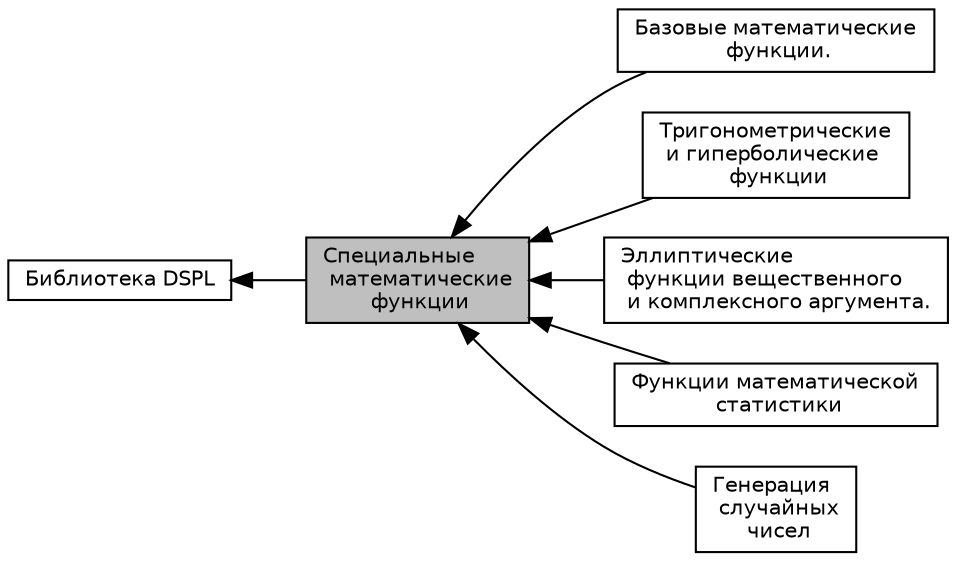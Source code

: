 digraph "Специальные математические функции"
{
  edge [fontname="Helvetica",fontsize="10",labelfontname="Helvetica",labelfontsize="10"];
  node [fontname="Helvetica",fontsize="10",shape=record];
  rankdir=LR;
  Node2 [label="Базовые математические\l функции.",height=0.2,width=0.4,color="black", fillcolor="white", style="filled",URL="$group___s_p_e_c___m_a_t_h___c_o_m_m_o_n___g_r_o_u_p.html"];
  Node3 [label="Тригонометрические\l и гиперболические\l функции",height=0.2,width=0.4,color="black", fillcolor="white", style="filled",URL="$group___s_p_e_c___m_a_t_h___t_r_i_g___g_r_o_u_p.html"];
  Node1 [label="Библиотека DSPL",height=0.2,width=0.4,color="black", fillcolor="white", style="filled",URL="$group___m_a_i_n___g_r_o_u_p.html"];
  Node4 [label="Эллиптические\l функции вещественного\l и комплексного аргумента.",height=0.2,width=0.4,color="black", fillcolor="white", style="filled",URL="$group___s_p_e_c___m_a_t_h___e_l_l_i_p___g_r_o_u_p.html"];
  Node6 [label="Функции математической\l статистики",height=0.2,width=0.4,color="black", fillcolor="white", style="filled",URL="$group___s_p_e_c___m_a_t_h___s_t_a_t___g_r_o_u_p.html"];
  Node0 [label="Специальные\l математические\l функции",height=0.2,width=0.4,color="black", fillcolor="grey75", style="filled", fontcolor="black"];
  Node5 [label="Генерация\l случайных\l чисел",height=0.2,width=0.4,color="black", fillcolor="white", style="filled",URL="$group___s_p_e_c___m_a_t_h___r_a_n_d___g_e_n___g_r_o_u_p.html"];
  Node1->Node0 [shape=plaintext, dir="back", style="solid"];
  Node0->Node2 [shape=plaintext, dir="back", style="solid"];
  Node0->Node3 [shape=plaintext, dir="back", style="solid"];
  Node0->Node4 [shape=plaintext, dir="back", style="solid"];
  Node0->Node5 [shape=plaintext, dir="back", style="solid"];
  Node0->Node6 [shape=plaintext, dir="back", style="solid"];
}
